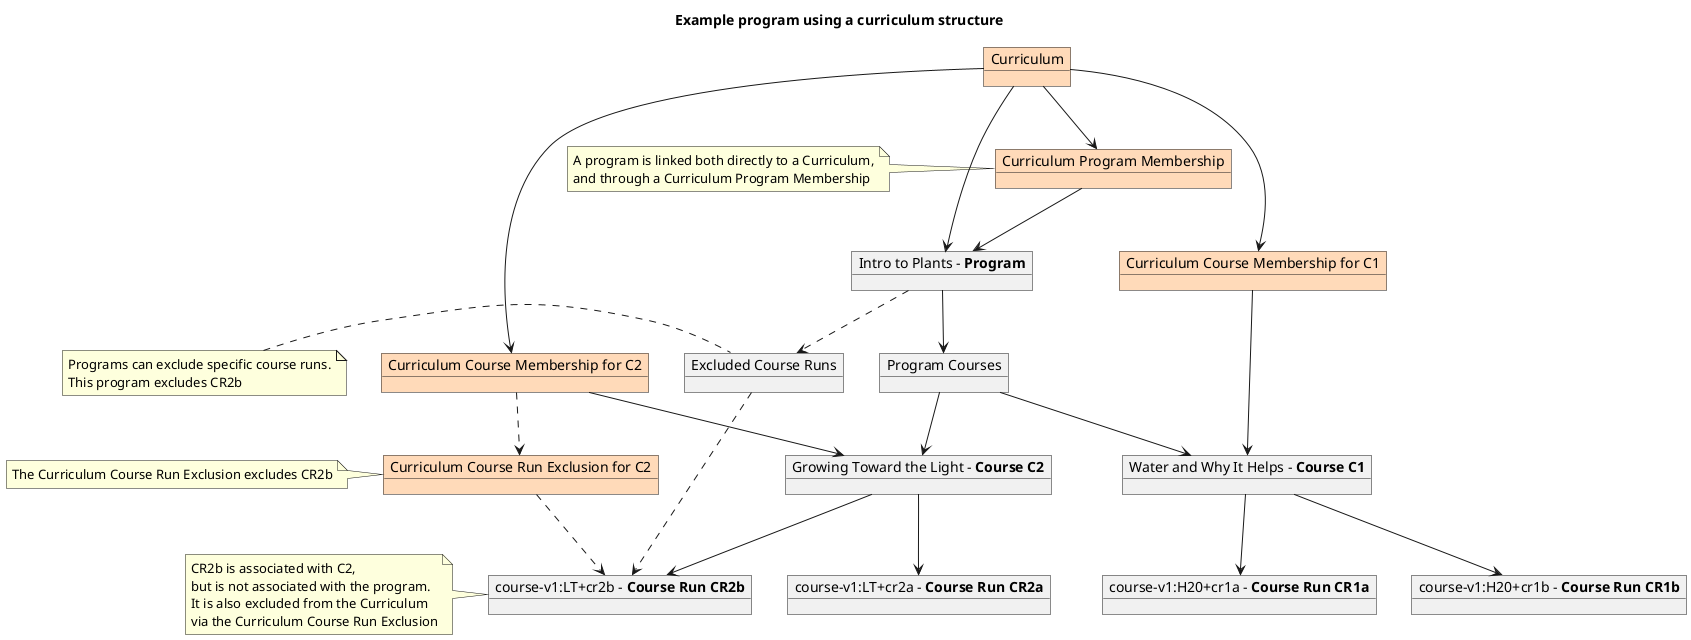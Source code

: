 @startuml

title Example program using a curriculum structure

object "Curriculum" as c #peachpuff
object "Curriculum Program Membership" as cpm #peachpuff
object "Curriculum Course Membership for C1" as ccm1 #peachpuff
object "Curriculum Course Membership for C2" as ccm2 #peachpuff
object "Curriculum Course Run Exclusion for C2" as ccre2 #peachpuff

object "Intro to Plants - **Program**" as p
object "Program Courses" as pc
object "Excluded Course Runs" as ecr

object "Water and Why It Helps - **Course C1**" as c1
object "course-v1:H20+cr1a - **Course Run CR1a**" as cr1a
object "course-v1:H20+cr1b - **Course Run CR1b**" as cr1b

object "Growing Toward the Light - **Course C2**" as c2
object "course-v1:LT+cr2a - **Course Run CR2a**" as cr2a
object "course-v1:LT+cr2b - **Course Run CR2b**" as cr2b

c --> p
c --> cpm
cpm --> p
note left of cpm:A program is linked both directly to a Curriculum,\nand through a Curriculum Program Membership

c --> ccm1
c --> ccm2
ccm1 --> c1
ccm2 --> c2
ccm2 ..> ccre2
ccre2 ..> cr2b
note left of ccre2: The Curriculum Course Run Exclusion excludes CR2b

p --> pc
pc --> c1
pc --> c2
p ..> ecr
ecr ..> cr2b
note left of ecr: Programs can exclude specific course runs.\nThis program excludes CR2b

c1 --> cr1a
c1 --> cr1b

c2 --> cr2a
c2 --> cr2b
note left of cr2b: CR2b is associated with C2,\nbut is not associated with the program.\nIt is also excluded from the Curriculum\nvia the Curriculum Course Run Exclusion

@enduml
